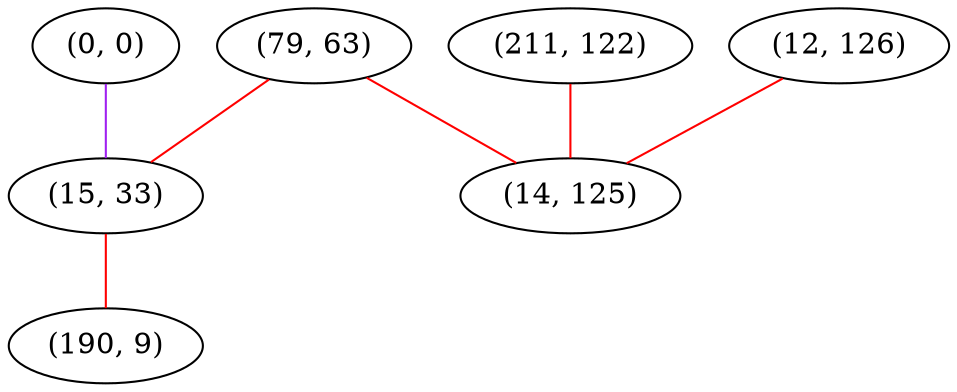 graph "" {
"(0, 0)";
"(211, 122)";
"(79, 63)";
"(15, 33)";
"(12, 126)";
"(190, 9)";
"(14, 125)";
"(0, 0)" -- "(15, 33)"  [color=purple, key=0, weight=4];
"(211, 122)" -- "(14, 125)"  [color=red, key=0, weight=1];
"(79, 63)" -- "(14, 125)"  [color=red, key=0, weight=1];
"(79, 63)" -- "(15, 33)"  [color=red, key=0, weight=1];
"(15, 33)" -- "(190, 9)"  [color=red, key=0, weight=1];
"(12, 126)" -- "(14, 125)"  [color=red, key=0, weight=1];
}
